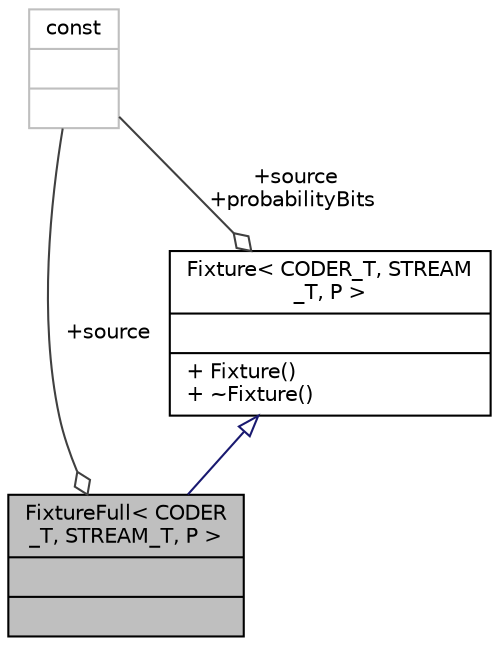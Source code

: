 digraph "FixtureFull&lt; CODER_T, STREAM_T, P &gt;"
{
 // INTERACTIVE_SVG=YES
  bgcolor="transparent";
  edge [fontname="Helvetica",fontsize="10",labelfontname="Helvetica",labelfontsize="10"];
  node [fontname="Helvetica",fontsize="10",shape=record];
  Node2 [label="{FixtureFull\< CODER\l_T, STREAM_T, P \>\n||}",height=0.2,width=0.4,color="black", fillcolor="grey75", style="filled", fontcolor="black"];
  Node3 -> Node2 [dir="back",color="midnightblue",fontsize="10",style="solid",arrowtail="onormal",fontname="Helvetica"];
  Node3 [label="{Fixture\< CODER_T, STREAM\l_T, P \>\n||+ Fixture()\l+ ~Fixture()\l}",height=0.2,width=0.4,color="black",URL="$d0/dea/structFixture.html"];
  Node4 -> Node3 [color="grey25",fontsize="10",style="solid",label=" +source\n+probabilityBits" ,arrowhead="odiamond",fontname="Helvetica"];
  Node4 [label="{const\n||}",height=0.2,width=0.4,color="grey75"];
  Node4 -> Node2 [color="grey25",fontsize="10",style="solid",label=" +source" ,arrowhead="odiamond",fontname="Helvetica"];
}
